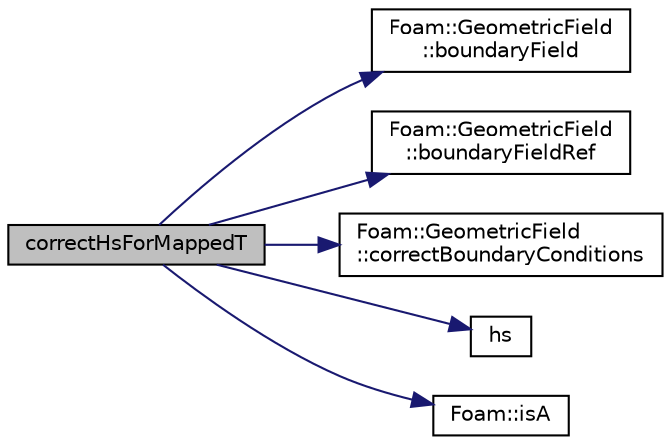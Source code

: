digraph "correctHsForMappedT"
{
  bgcolor="transparent";
  edge [fontname="Helvetica",fontsize="10",labelfontname="Helvetica",labelfontsize="10"];
  node [fontname="Helvetica",fontsize="10",shape=record];
  rankdir="LR";
  Node1 [label="correctHsForMappedT",height=0.2,width=0.4,color="black", fillcolor="grey75", style="filled", fontcolor="black"];
  Node1 -> Node2 [color="midnightblue",fontsize="10",style="solid",fontname="Helvetica"];
  Node2 [label="Foam::GeometricField\l::boundaryField",height=0.2,width=0.4,color="black",URL="$a00937.html#a6987ef31fb532d0fc43c84eca14fe558",tooltip="Return const-reference to the boundary field. "];
  Node1 -> Node3 [color="midnightblue",fontsize="10",style="solid",fontname="Helvetica"];
  Node3 [label="Foam::GeometricField\l::boundaryFieldRef",height=0.2,width=0.4,color="black",URL="$a00937.html#af3831c9fea9f6ae7532a6d57cc67c959",tooltip="Return a reference to the boundary field. "];
  Node1 -> Node4 [color="midnightblue",fontsize="10",style="solid",fontname="Helvetica"];
  Node4 [label="Foam::GeometricField\l::correctBoundaryConditions",height=0.2,width=0.4,color="black",URL="$a00937.html#acaf6878ef900e593c4b20812f1b567d6",tooltip="Correct boundary field. "];
  Node1 -> Node5 [color="midnightblue",fontsize="10",style="solid",fontname="Helvetica"];
  Node5 [label="hs",height=0.2,width=0.4,color="black",URL="$a02689.html#aea9fbe06b8d45ddf5161230c0fc45f3c",tooltip="Return the film sensible enthalpy [J/kg]. "];
  Node1 -> Node6 [color="midnightblue",fontsize="10",style="solid",fontname="Helvetica"];
  Node6 [label="Foam::isA",height=0.2,width=0.4,color="black",URL="$a10909.html#a7f38c7df863d37f5357047d27dab7711",tooltip="Check if a dynamic_cast to typeid is possible. "];
}
